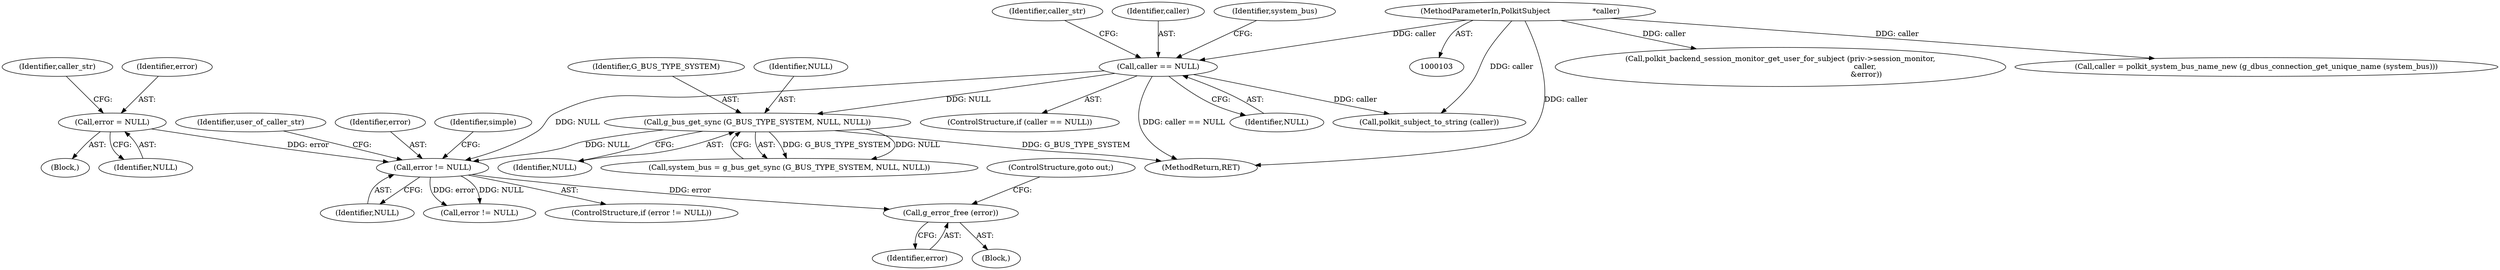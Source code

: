 digraph "0_polkit_bc7ffad53643a9c80231fc41f5582d6a8931c32c_0@API" {
"1000217" [label="(Call,g_error_free (error))"];
"1000209" [label="(Call,error != NULL)"];
"1000135" [label="(Call,error = NULL)"];
"1000175" [label="(Call,g_bus_get_sync (G_BUS_TYPE_SYSTEM, NULL, NULL))"];
"1000168" [label="(Call,caller == NULL)"];
"1000105" [label="(MethodParameterIn,PolkitSubject                  *caller)"];
"1000168" [label="(Call,caller == NULL)"];
"1000135" [label="(Call,error = NULL)"];
"1000201" [label="(Call,polkit_backend_session_monitor_get_user_for_subject (priv->session_monitor,\n                                                                        caller,\n                                                                         &error))"];
"1000217" [label="(Call,g_error_free (error))"];
"1000175" [label="(Call,g_bus_get_sync (G_BUS_TYPE_SYSTEM, NULL, NULL))"];
"1000208" [label="(ControlStructure,if (error != NULL))"];
"1000176" [label="(Identifier,G_BUS_TYPE_SYSTEM)"];
"1000169" [label="(Identifier,caller)"];
"1000179" [label="(Call,caller = polkit_system_bus_name_new (g_dbus_connection_get_unique_name (system_bus)))"];
"1000211" [label="(Identifier,NULL)"];
"1000113" [label="(Block,)"];
"1000218" [label="(Identifier,error)"];
"1000139" [label="(Identifier,caller_str)"];
"1000174" [label="(Identifier,system_bus)"];
"1000170" [label="(Identifier,NULL)"];
"1000209" [label="(Call,error != NULL)"];
"1000187" [label="(Identifier,caller_str)"];
"1000178" [label="(Identifier,NULL)"];
"1000219" [label="(ControlStructure,goto out;)"];
"1000240" [label="(Call,error != NULL)"];
"1000177" [label="(Identifier,NULL)"];
"1000137" [label="(Identifier,NULL)"];
"1000173" [label="(Call,system_bus = g_bus_get_sync (G_BUS_TYPE_SYSTEM, NULL, NULL))"];
"1000212" [label="(Block,)"];
"1000221" [label="(Identifier,user_of_caller_str)"];
"1000105" [label="(MethodParameterIn,PolkitSubject                  *caller)"];
"1000210" [label="(Identifier,error)"];
"1000136" [label="(Identifier,error)"];
"1000167" [label="(ControlStructure,if (caller == NULL))"];
"1000214" [label="(Identifier,simple)"];
"1000188" [label="(Call,polkit_subject_to_string (caller))"];
"1000312" [label="(MethodReturn,RET)"];
"1000217" -> "1000212"  [label="AST: "];
"1000217" -> "1000218"  [label="CFG: "];
"1000218" -> "1000217"  [label="AST: "];
"1000219" -> "1000217"  [label="CFG: "];
"1000209" -> "1000217"  [label="DDG: error"];
"1000209" -> "1000208"  [label="AST: "];
"1000209" -> "1000211"  [label="CFG: "];
"1000210" -> "1000209"  [label="AST: "];
"1000211" -> "1000209"  [label="AST: "];
"1000214" -> "1000209"  [label="CFG: "];
"1000221" -> "1000209"  [label="CFG: "];
"1000135" -> "1000209"  [label="DDG: error"];
"1000175" -> "1000209"  [label="DDG: NULL"];
"1000168" -> "1000209"  [label="DDG: NULL"];
"1000209" -> "1000240"  [label="DDG: error"];
"1000209" -> "1000240"  [label="DDG: NULL"];
"1000135" -> "1000113"  [label="AST: "];
"1000135" -> "1000137"  [label="CFG: "];
"1000136" -> "1000135"  [label="AST: "];
"1000137" -> "1000135"  [label="AST: "];
"1000139" -> "1000135"  [label="CFG: "];
"1000175" -> "1000173"  [label="AST: "];
"1000175" -> "1000178"  [label="CFG: "];
"1000176" -> "1000175"  [label="AST: "];
"1000177" -> "1000175"  [label="AST: "];
"1000178" -> "1000175"  [label="AST: "];
"1000173" -> "1000175"  [label="CFG: "];
"1000175" -> "1000312"  [label="DDG: G_BUS_TYPE_SYSTEM"];
"1000175" -> "1000173"  [label="DDG: G_BUS_TYPE_SYSTEM"];
"1000175" -> "1000173"  [label="DDG: NULL"];
"1000168" -> "1000175"  [label="DDG: NULL"];
"1000168" -> "1000167"  [label="AST: "];
"1000168" -> "1000170"  [label="CFG: "];
"1000169" -> "1000168"  [label="AST: "];
"1000170" -> "1000168"  [label="AST: "];
"1000174" -> "1000168"  [label="CFG: "];
"1000187" -> "1000168"  [label="CFG: "];
"1000168" -> "1000312"  [label="DDG: caller == NULL"];
"1000105" -> "1000168"  [label="DDG: caller"];
"1000168" -> "1000188"  [label="DDG: caller"];
"1000105" -> "1000103"  [label="AST: "];
"1000105" -> "1000312"  [label="DDG: caller"];
"1000105" -> "1000179"  [label="DDG: caller"];
"1000105" -> "1000188"  [label="DDG: caller"];
"1000105" -> "1000201"  [label="DDG: caller"];
}
